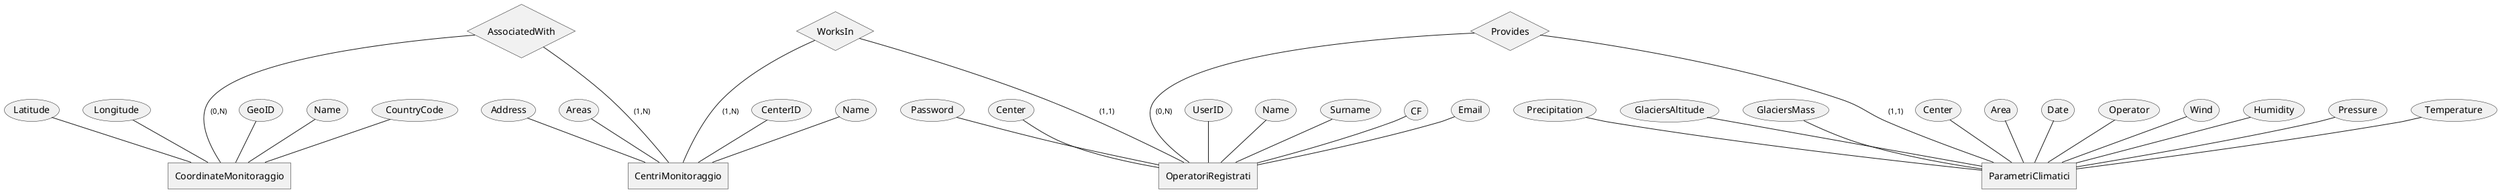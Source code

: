 @startchen Climate Monitoring Database
entity CoordinateMonitoraggio {
    GeoID
    Name
    CountryCode
    Latitude
    Longitude
}

entity ParametriClimatici {
    Center
    Area
    Date
    Operator
    Wind
    Humidity
    Pressure
    Temperature
    Precipitation
    GlaciersAltitude
    GlaciersMass
}

entity OperatoriRegistrati {
    UserID
    Name
    Surname 
    CF
    Email 
    Password 
    Center
}

entity CentriMonitoraggio {
    CenterID
    Name
    Address
    Areas
}



relationship AssociatedWith {
}

relationship WorksIn{
}

relationship Provides{
}

AssociatedWith -(0,N)- CoordinateMonitoraggio
AssociatedWith -(1,N)- CentriMonitoraggio
WorksIn -(1,N)- CentriMonitoraggio
WorksIn -(1,1)- OperatoriRegistrati
Provides -(1,1)- ParametriClimatici
Provides -(0,N)- OperatoriRegistrati

@endchen
